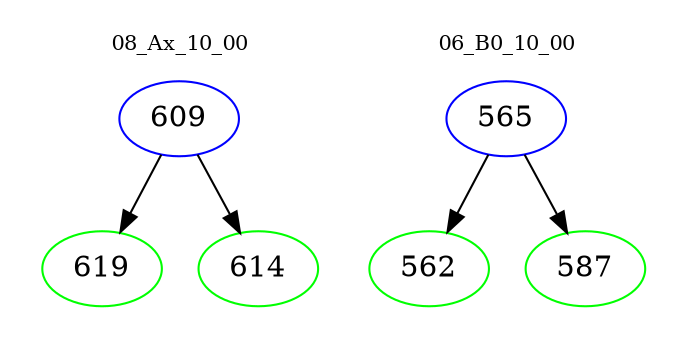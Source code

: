 digraph{
subgraph cluster_0 {
color = white
label = "08_Ax_10_00";
fontsize=10;
T0_609 [label="609", color="blue"]
T0_609 -> T0_619 [color="black"]
T0_619 [label="619", color="green"]
T0_609 -> T0_614 [color="black"]
T0_614 [label="614", color="green"]
}
subgraph cluster_1 {
color = white
label = "06_B0_10_00";
fontsize=10;
T1_565 [label="565", color="blue"]
T1_565 -> T1_562 [color="black"]
T1_562 [label="562", color="green"]
T1_565 -> T1_587 [color="black"]
T1_587 [label="587", color="green"]
}
}
